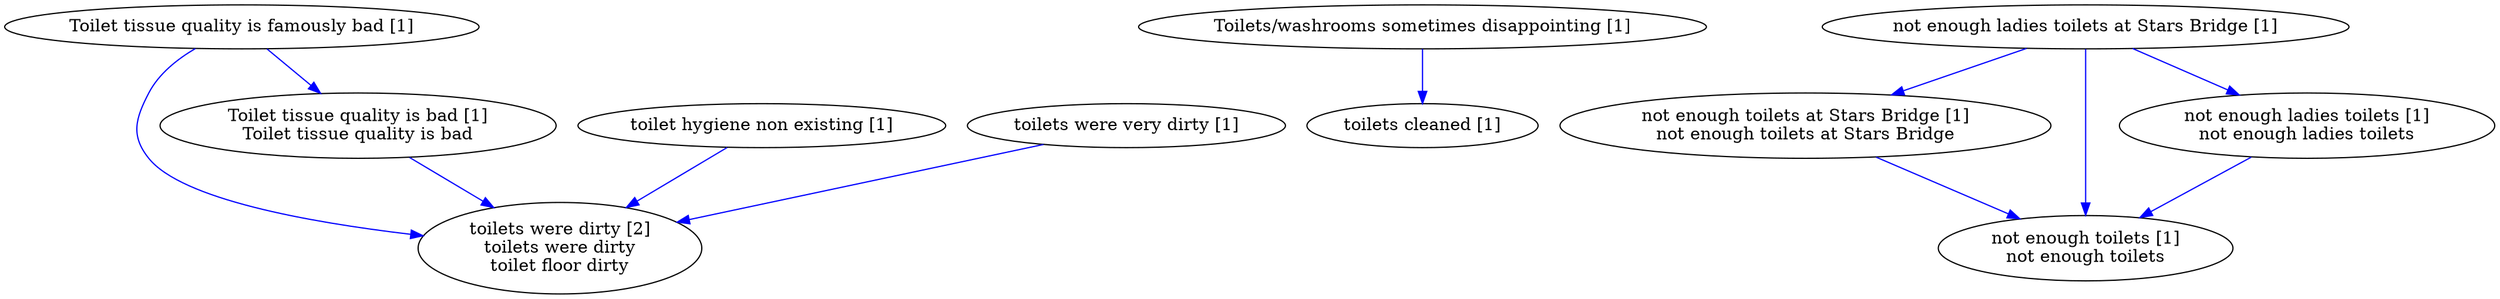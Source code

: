 digraph collapsedGraph {
"toilets were dirty [2]\ntoilets were dirty\ntoilet floor dirty""Toilet tissue quality is famously bad [1]""Toilet tissue quality is bad [1]\nToilet tissue quality is bad""Toilets/washrooms sometimes disappointing [1]""not enough ladies toilets at Stars Bridge [1]""not enough toilets at Stars Bridge [1]\nnot enough toilets at Stars Bridge""not enough toilets [1]\nnot enough toilets""not enough ladies toilets [1]\nnot enough ladies toilets""toilet hygiene non existing [1]""toilets cleaned [1]""toilets were very dirty [1]""Toilet tissue quality is bad [1]\nToilet tissue quality is bad" -> "toilets were dirty [2]\ntoilets were dirty\ntoilet floor dirty" [color=blue]
"Toilet tissue quality is famously bad [1]" -> "toilets were dirty [2]\ntoilets were dirty\ntoilet floor dirty" [color=blue]
"toilets were very dirty [1]" -> "toilets were dirty [2]\ntoilets were dirty\ntoilet floor dirty" [color=blue]
"Toilets/washrooms sometimes disappointing [1]" -> "toilets cleaned [1]" [color=blue]
"toilet hygiene non existing [1]" -> "toilets were dirty [2]\ntoilets were dirty\ntoilet floor dirty" [color=blue]
"Toilet tissue quality is famously bad [1]" -> "Toilet tissue quality is bad [1]\nToilet tissue quality is bad" [color=blue]
"not enough ladies toilets at Stars Bridge [1]" -> "not enough toilets at Stars Bridge [1]\nnot enough toilets at Stars Bridge" [color=blue]
"not enough toilets at Stars Bridge [1]\nnot enough toilets at Stars Bridge" -> "not enough toilets [1]\nnot enough toilets" [color=blue]
"not enough ladies toilets at Stars Bridge [1]" -> "not enough ladies toilets [1]\nnot enough ladies toilets" [color=blue]
"not enough ladies toilets [1]\nnot enough ladies toilets" -> "not enough toilets [1]\nnot enough toilets" [color=blue]
"not enough ladies toilets at Stars Bridge [1]" -> "not enough toilets [1]\nnot enough toilets" [color=blue]
}